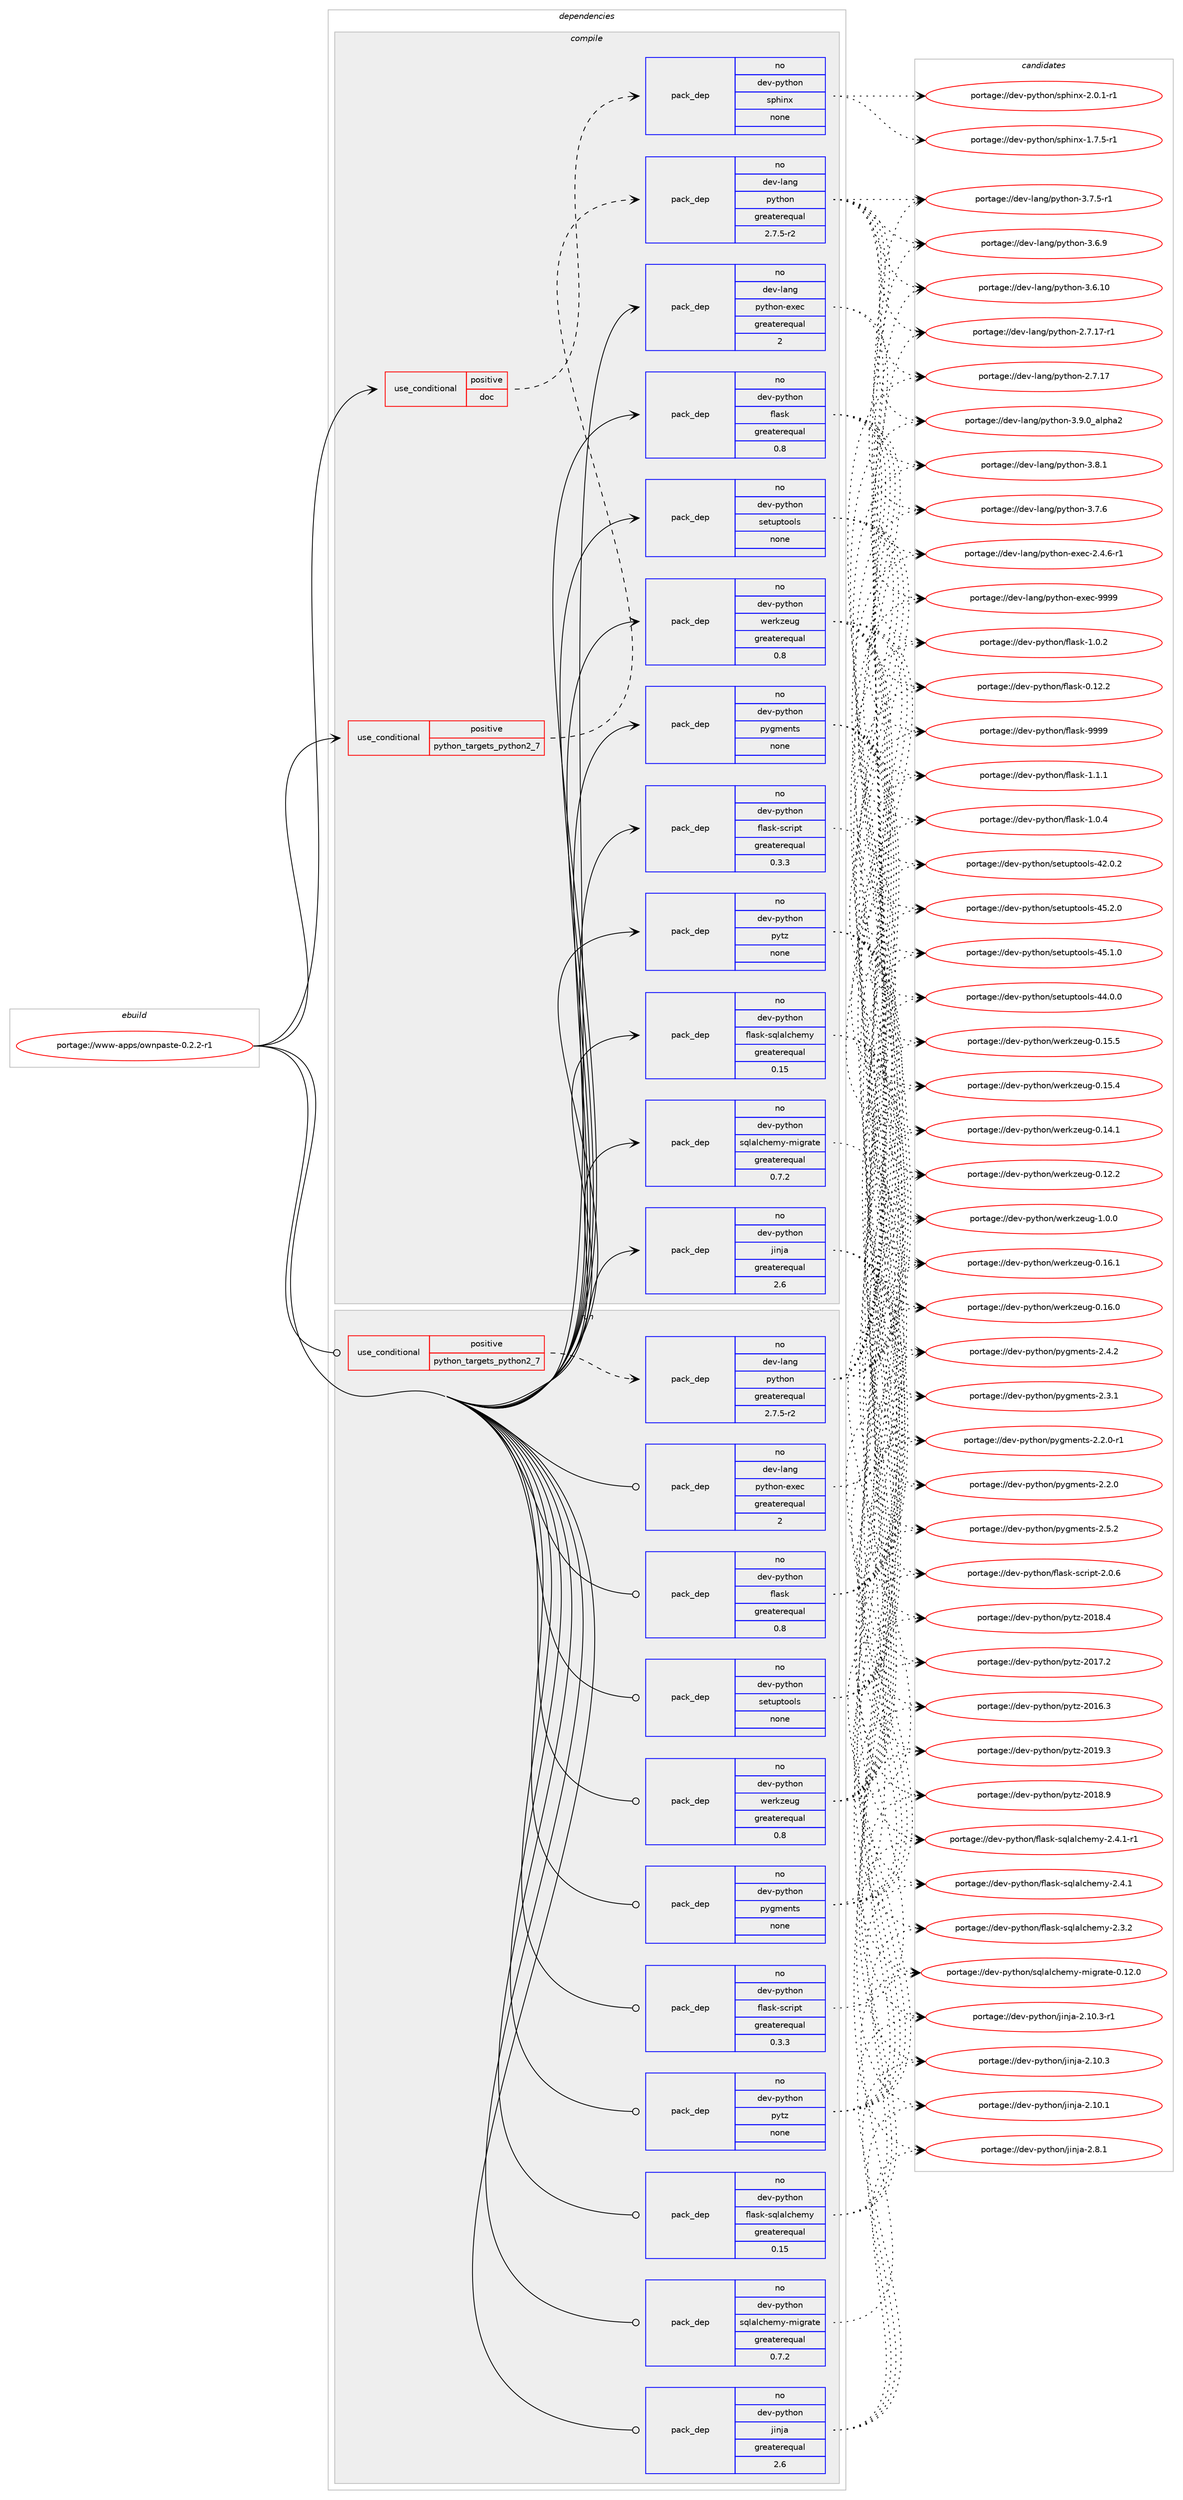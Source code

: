 digraph prolog {

# *************
# Graph options
# *************

newrank=true;
concentrate=true;
compound=true;
graph [rankdir=LR,fontname=Helvetica,fontsize=10,ranksep=1.5];#, ranksep=2.5, nodesep=0.2];
edge  [arrowhead=vee];
node  [fontname=Helvetica,fontsize=10];

# **********
# The ebuild
# **********

subgraph cluster_leftcol {
color=gray;
rank=same;
label=<<i>ebuild</i>>;
id [label="portage://www-apps/ownpaste-0.2.2-r1", color=red, width=4, href="../www-apps/ownpaste-0.2.2-r1.svg"];
}

# ****************
# The dependencies
# ****************

subgraph cluster_midcol {
color=gray;
label=<<i>dependencies</i>>;
subgraph cluster_compile {
fillcolor="#eeeeee";
style=filled;
label=<<i>compile</i>>;
subgraph cond5955 {
dependency33163 [label=<<TABLE BORDER="0" CELLBORDER="1" CELLSPACING="0" CELLPADDING="4"><TR><TD ROWSPAN="3" CELLPADDING="10">use_conditional</TD></TR><TR><TD>positive</TD></TR><TR><TD>doc</TD></TR></TABLE>>, shape=none, color=red];
subgraph pack26586 {
dependency33164 [label=<<TABLE BORDER="0" CELLBORDER="1" CELLSPACING="0" CELLPADDING="4" WIDTH="220"><TR><TD ROWSPAN="6" CELLPADDING="30">pack_dep</TD></TR><TR><TD WIDTH="110">no</TD></TR><TR><TD>dev-python</TD></TR><TR><TD>sphinx</TD></TR><TR><TD>none</TD></TR><TR><TD></TD></TR></TABLE>>, shape=none, color=blue];
}
dependency33163:e -> dependency33164:w [weight=20,style="dashed",arrowhead="vee"];
}
id:e -> dependency33163:w [weight=20,style="solid",arrowhead="vee"];
subgraph cond5956 {
dependency33165 [label=<<TABLE BORDER="0" CELLBORDER="1" CELLSPACING="0" CELLPADDING="4"><TR><TD ROWSPAN="3" CELLPADDING="10">use_conditional</TD></TR><TR><TD>positive</TD></TR><TR><TD>python_targets_python2_7</TD></TR></TABLE>>, shape=none, color=red];
subgraph pack26587 {
dependency33166 [label=<<TABLE BORDER="0" CELLBORDER="1" CELLSPACING="0" CELLPADDING="4" WIDTH="220"><TR><TD ROWSPAN="6" CELLPADDING="30">pack_dep</TD></TR><TR><TD WIDTH="110">no</TD></TR><TR><TD>dev-lang</TD></TR><TR><TD>python</TD></TR><TR><TD>greaterequal</TD></TR><TR><TD>2.7.5-r2</TD></TR></TABLE>>, shape=none, color=blue];
}
dependency33165:e -> dependency33166:w [weight=20,style="dashed",arrowhead="vee"];
}
id:e -> dependency33165:w [weight=20,style="solid",arrowhead="vee"];
subgraph pack26588 {
dependency33167 [label=<<TABLE BORDER="0" CELLBORDER="1" CELLSPACING="0" CELLPADDING="4" WIDTH="220"><TR><TD ROWSPAN="6" CELLPADDING="30">pack_dep</TD></TR><TR><TD WIDTH="110">no</TD></TR><TR><TD>dev-lang</TD></TR><TR><TD>python-exec</TD></TR><TR><TD>greaterequal</TD></TR><TR><TD>2</TD></TR></TABLE>>, shape=none, color=blue];
}
id:e -> dependency33167:w [weight=20,style="solid",arrowhead="vee"];
subgraph pack26589 {
dependency33168 [label=<<TABLE BORDER="0" CELLBORDER="1" CELLSPACING="0" CELLPADDING="4" WIDTH="220"><TR><TD ROWSPAN="6" CELLPADDING="30">pack_dep</TD></TR><TR><TD WIDTH="110">no</TD></TR><TR><TD>dev-python</TD></TR><TR><TD>flask</TD></TR><TR><TD>greaterequal</TD></TR><TR><TD>0.8</TD></TR></TABLE>>, shape=none, color=blue];
}
id:e -> dependency33168:w [weight=20,style="solid",arrowhead="vee"];
subgraph pack26590 {
dependency33169 [label=<<TABLE BORDER="0" CELLBORDER="1" CELLSPACING="0" CELLPADDING="4" WIDTH="220"><TR><TD ROWSPAN="6" CELLPADDING="30">pack_dep</TD></TR><TR><TD WIDTH="110">no</TD></TR><TR><TD>dev-python</TD></TR><TR><TD>flask-script</TD></TR><TR><TD>greaterequal</TD></TR><TR><TD>0.3.3</TD></TR></TABLE>>, shape=none, color=blue];
}
id:e -> dependency33169:w [weight=20,style="solid",arrowhead="vee"];
subgraph pack26591 {
dependency33170 [label=<<TABLE BORDER="0" CELLBORDER="1" CELLSPACING="0" CELLPADDING="4" WIDTH="220"><TR><TD ROWSPAN="6" CELLPADDING="30">pack_dep</TD></TR><TR><TD WIDTH="110">no</TD></TR><TR><TD>dev-python</TD></TR><TR><TD>flask-sqlalchemy</TD></TR><TR><TD>greaterequal</TD></TR><TR><TD>0.15</TD></TR></TABLE>>, shape=none, color=blue];
}
id:e -> dependency33170:w [weight=20,style="solid",arrowhead="vee"];
subgraph pack26592 {
dependency33171 [label=<<TABLE BORDER="0" CELLBORDER="1" CELLSPACING="0" CELLPADDING="4" WIDTH="220"><TR><TD ROWSPAN="6" CELLPADDING="30">pack_dep</TD></TR><TR><TD WIDTH="110">no</TD></TR><TR><TD>dev-python</TD></TR><TR><TD>jinja</TD></TR><TR><TD>greaterequal</TD></TR><TR><TD>2.6</TD></TR></TABLE>>, shape=none, color=blue];
}
id:e -> dependency33171:w [weight=20,style="solid",arrowhead="vee"];
subgraph pack26593 {
dependency33172 [label=<<TABLE BORDER="0" CELLBORDER="1" CELLSPACING="0" CELLPADDING="4" WIDTH="220"><TR><TD ROWSPAN="6" CELLPADDING="30">pack_dep</TD></TR><TR><TD WIDTH="110">no</TD></TR><TR><TD>dev-python</TD></TR><TR><TD>pygments</TD></TR><TR><TD>none</TD></TR><TR><TD></TD></TR></TABLE>>, shape=none, color=blue];
}
id:e -> dependency33172:w [weight=20,style="solid",arrowhead="vee"];
subgraph pack26594 {
dependency33173 [label=<<TABLE BORDER="0" CELLBORDER="1" CELLSPACING="0" CELLPADDING="4" WIDTH="220"><TR><TD ROWSPAN="6" CELLPADDING="30">pack_dep</TD></TR><TR><TD WIDTH="110">no</TD></TR><TR><TD>dev-python</TD></TR><TR><TD>pytz</TD></TR><TR><TD>none</TD></TR><TR><TD></TD></TR></TABLE>>, shape=none, color=blue];
}
id:e -> dependency33173:w [weight=20,style="solid",arrowhead="vee"];
subgraph pack26595 {
dependency33174 [label=<<TABLE BORDER="0" CELLBORDER="1" CELLSPACING="0" CELLPADDING="4" WIDTH="220"><TR><TD ROWSPAN="6" CELLPADDING="30">pack_dep</TD></TR><TR><TD WIDTH="110">no</TD></TR><TR><TD>dev-python</TD></TR><TR><TD>setuptools</TD></TR><TR><TD>none</TD></TR><TR><TD></TD></TR></TABLE>>, shape=none, color=blue];
}
id:e -> dependency33174:w [weight=20,style="solid",arrowhead="vee"];
subgraph pack26596 {
dependency33175 [label=<<TABLE BORDER="0" CELLBORDER="1" CELLSPACING="0" CELLPADDING="4" WIDTH="220"><TR><TD ROWSPAN="6" CELLPADDING="30">pack_dep</TD></TR><TR><TD WIDTH="110">no</TD></TR><TR><TD>dev-python</TD></TR><TR><TD>sqlalchemy-migrate</TD></TR><TR><TD>greaterequal</TD></TR><TR><TD>0.7.2</TD></TR></TABLE>>, shape=none, color=blue];
}
id:e -> dependency33175:w [weight=20,style="solid",arrowhead="vee"];
subgraph pack26597 {
dependency33176 [label=<<TABLE BORDER="0" CELLBORDER="1" CELLSPACING="0" CELLPADDING="4" WIDTH="220"><TR><TD ROWSPAN="6" CELLPADDING="30">pack_dep</TD></TR><TR><TD WIDTH="110">no</TD></TR><TR><TD>dev-python</TD></TR><TR><TD>werkzeug</TD></TR><TR><TD>greaterequal</TD></TR><TR><TD>0.8</TD></TR></TABLE>>, shape=none, color=blue];
}
id:e -> dependency33176:w [weight=20,style="solid",arrowhead="vee"];
}
subgraph cluster_compileandrun {
fillcolor="#eeeeee";
style=filled;
label=<<i>compile and run</i>>;
}
subgraph cluster_run {
fillcolor="#eeeeee";
style=filled;
label=<<i>run</i>>;
subgraph cond5957 {
dependency33177 [label=<<TABLE BORDER="0" CELLBORDER="1" CELLSPACING="0" CELLPADDING="4"><TR><TD ROWSPAN="3" CELLPADDING="10">use_conditional</TD></TR><TR><TD>positive</TD></TR><TR><TD>python_targets_python2_7</TD></TR></TABLE>>, shape=none, color=red];
subgraph pack26598 {
dependency33178 [label=<<TABLE BORDER="0" CELLBORDER="1" CELLSPACING="0" CELLPADDING="4" WIDTH="220"><TR><TD ROWSPAN="6" CELLPADDING="30">pack_dep</TD></TR><TR><TD WIDTH="110">no</TD></TR><TR><TD>dev-lang</TD></TR><TR><TD>python</TD></TR><TR><TD>greaterequal</TD></TR><TR><TD>2.7.5-r2</TD></TR></TABLE>>, shape=none, color=blue];
}
dependency33177:e -> dependency33178:w [weight=20,style="dashed",arrowhead="vee"];
}
id:e -> dependency33177:w [weight=20,style="solid",arrowhead="odot"];
subgraph pack26599 {
dependency33179 [label=<<TABLE BORDER="0" CELLBORDER="1" CELLSPACING="0" CELLPADDING="4" WIDTH="220"><TR><TD ROWSPAN="6" CELLPADDING="30">pack_dep</TD></TR><TR><TD WIDTH="110">no</TD></TR><TR><TD>dev-lang</TD></TR><TR><TD>python-exec</TD></TR><TR><TD>greaterequal</TD></TR><TR><TD>2</TD></TR></TABLE>>, shape=none, color=blue];
}
id:e -> dependency33179:w [weight=20,style="solid",arrowhead="odot"];
subgraph pack26600 {
dependency33180 [label=<<TABLE BORDER="0" CELLBORDER="1" CELLSPACING="0" CELLPADDING="4" WIDTH="220"><TR><TD ROWSPAN="6" CELLPADDING="30">pack_dep</TD></TR><TR><TD WIDTH="110">no</TD></TR><TR><TD>dev-python</TD></TR><TR><TD>flask</TD></TR><TR><TD>greaterequal</TD></TR><TR><TD>0.8</TD></TR></TABLE>>, shape=none, color=blue];
}
id:e -> dependency33180:w [weight=20,style="solid",arrowhead="odot"];
subgraph pack26601 {
dependency33181 [label=<<TABLE BORDER="0" CELLBORDER="1" CELLSPACING="0" CELLPADDING="4" WIDTH="220"><TR><TD ROWSPAN="6" CELLPADDING="30">pack_dep</TD></TR><TR><TD WIDTH="110">no</TD></TR><TR><TD>dev-python</TD></TR><TR><TD>flask-script</TD></TR><TR><TD>greaterequal</TD></TR><TR><TD>0.3.3</TD></TR></TABLE>>, shape=none, color=blue];
}
id:e -> dependency33181:w [weight=20,style="solid",arrowhead="odot"];
subgraph pack26602 {
dependency33182 [label=<<TABLE BORDER="0" CELLBORDER="1" CELLSPACING="0" CELLPADDING="4" WIDTH="220"><TR><TD ROWSPAN="6" CELLPADDING="30">pack_dep</TD></TR><TR><TD WIDTH="110">no</TD></TR><TR><TD>dev-python</TD></TR><TR><TD>flask-sqlalchemy</TD></TR><TR><TD>greaterequal</TD></TR><TR><TD>0.15</TD></TR></TABLE>>, shape=none, color=blue];
}
id:e -> dependency33182:w [weight=20,style="solid",arrowhead="odot"];
subgraph pack26603 {
dependency33183 [label=<<TABLE BORDER="0" CELLBORDER="1" CELLSPACING="0" CELLPADDING="4" WIDTH="220"><TR><TD ROWSPAN="6" CELLPADDING="30">pack_dep</TD></TR><TR><TD WIDTH="110">no</TD></TR><TR><TD>dev-python</TD></TR><TR><TD>jinja</TD></TR><TR><TD>greaterequal</TD></TR><TR><TD>2.6</TD></TR></TABLE>>, shape=none, color=blue];
}
id:e -> dependency33183:w [weight=20,style="solid",arrowhead="odot"];
subgraph pack26604 {
dependency33184 [label=<<TABLE BORDER="0" CELLBORDER="1" CELLSPACING="0" CELLPADDING="4" WIDTH="220"><TR><TD ROWSPAN="6" CELLPADDING="30">pack_dep</TD></TR><TR><TD WIDTH="110">no</TD></TR><TR><TD>dev-python</TD></TR><TR><TD>pygments</TD></TR><TR><TD>none</TD></TR><TR><TD></TD></TR></TABLE>>, shape=none, color=blue];
}
id:e -> dependency33184:w [weight=20,style="solid",arrowhead="odot"];
subgraph pack26605 {
dependency33185 [label=<<TABLE BORDER="0" CELLBORDER="1" CELLSPACING="0" CELLPADDING="4" WIDTH="220"><TR><TD ROWSPAN="6" CELLPADDING="30">pack_dep</TD></TR><TR><TD WIDTH="110">no</TD></TR><TR><TD>dev-python</TD></TR><TR><TD>pytz</TD></TR><TR><TD>none</TD></TR><TR><TD></TD></TR></TABLE>>, shape=none, color=blue];
}
id:e -> dependency33185:w [weight=20,style="solid",arrowhead="odot"];
subgraph pack26606 {
dependency33186 [label=<<TABLE BORDER="0" CELLBORDER="1" CELLSPACING="0" CELLPADDING="4" WIDTH="220"><TR><TD ROWSPAN="6" CELLPADDING="30">pack_dep</TD></TR><TR><TD WIDTH="110">no</TD></TR><TR><TD>dev-python</TD></TR><TR><TD>setuptools</TD></TR><TR><TD>none</TD></TR><TR><TD></TD></TR></TABLE>>, shape=none, color=blue];
}
id:e -> dependency33186:w [weight=20,style="solid",arrowhead="odot"];
subgraph pack26607 {
dependency33187 [label=<<TABLE BORDER="0" CELLBORDER="1" CELLSPACING="0" CELLPADDING="4" WIDTH="220"><TR><TD ROWSPAN="6" CELLPADDING="30">pack_dep</TD></TR><TR><TD WIDTH="110">no</TD></TR><TR><TD>dev-python</TD></TR><TR><TD>sqlalchemy-migrate</TD></TR><TR><TD>greaterequal</TD></TR><TR><TD>0.7.2</TD></TR></TABLE>>, shape=none, color=blue];
}
id:e -> dependency33187:w [weight=20,style="solid",arrowhead="odot"];
subgraph pack26608 {
dependency33188 [label=<<TABLE BORDER="0" CELLBORDER="1" CELLSPACING="0" CELLPADDING="4" WIDTH="220"><TR><TD ROWSPAN="6" CELLPADDING="30">pack_dep</TD></TR><TR><TD WIDTH="110">no</TD></TR><TR><TD>dev-python</TD></TR><TR><TD>werkzeug</TD></TR><TR><TD>greaterequal</TD></TR><TR><TD>0.8</TD></TR></TABLE>>, shape=none, color=blue];
}
id:e -> dependency33188:w [weight=20,style="solid",arrowhead="odot"];
}
}

# **************
# The candidates
# **************

subgraph cluster_choices {
rank=same;
color=gray;
label=<<i>candidates</i>>;

subgraph choice26586 {
color=black;
nodesep=1;
choice10010111845112121116104111110471151121041051101204550464846494511449 [label="portage://dev-python/sphinx-2.0.1-r1", color=red, width=4,href="../dev-python/sphinx-2.0.1-r1.svg"];
choice10010111845112121116104111110471151121041051101204549465546534511449 [label="portage://dev-python/sphinx-1.7.5-r1", color=red, width=4,href="../dev-python/sphinx-1.7.5-r1.svg"];
dependency33164:e -> choice10010111845112121116104111110471151121041051101204550464846494511449:w [style=dotted,weight="100"];
dependency33164:e -> choice10010111845112121116104111110471151121041051101204549465546534511449:w [style=dotted,weight="100"];
}
subgraph choice26587 {
color=black;
nodesep=1;
choice10010111845108971101034711212111610411111045514657464895971081121049750 [label="portage://dev-lang/python-3.9.0_alpha2", color=red, width=4,href="../dev-lang/python-3.9.0_alpha2.svg"];
choice100101118451089711010347112121116104111110455146564649 [label="portage://dev-lang/python-3.8.1", color=red, width=4,href="../dev-lang/python-3.8.1.svg"];
choice100101118451089711010347112121116104111110455146554654 [label="portage://dev-lang/python-3.7.6", color=red, width=4,href="../dev-lang/python-3.7.6.svg"];
choice1001011184510897110103471121211161041111104551465546534511449 [label="portage://dev-lang/python-3.7.5-r1", color=red, width=4,href="../dev-lang/python-3.7.5-r1.svg"];
choice100101118451089711010347112121116104111110455146544657 [label="portage://dev-lang/python-3.6.9", color=red, width=4,href="../dev-lang/python-3.6.9.svg"];
choice10010111845108971101034711212111610411111045514654464948 [label="portage://dev-lang/python-3.6.10", color=red, width=4,href="../dev-lang/python-3.6.10.svg"];
choice100101118451089711010347112121116104111110455046554649554511449 [label="portage://dev-lang/python-2.7.17-r1", color=red, width=4,href="../dev-lang/python-2.7.17-r1.svg"];
choice10010111845108971101034711212111610411111045504655464955 [label="portage://dev-lang/python-2.7.17", color=red, width=4,href="../dev-lang/python-2.7.17.svg"];
dependency33166:e -> choice10010111845108971101034711212111610411111045514657464895971081121049750:w [style=dotted,weight="100"];
dependency33166:e -> choice100101118451089711010347112121116104111110455146564649:w [style=dotted,weight="100"];
dependency33166:e -> choice100101118451089711010347112121116104111110455146554654:w [style=dotted,weight="100"];
dependency33166:e -> choice1001011184510897110103471121211161041111104551465546534511449:w [style=dotted,weight="100"];
dependency33166:e -> choice100101118451089711010347112121116104111110455146544657:w [style=dotted,weight="100"];
dependency33166:e -> choice10010111845108971101034711212111610411111045514654464948:w [style=dotted,weight="100"];
dependency33166:e -> choice100101118451089711010347112121116104111110455046554649554511449:w [style=dotted,weight="100"];
dependency33166:e -> choice10010111845108971101034711212111610411111045504655464955:w [style=dotted,weight="100"];
}
subgraph choice26588 {
color=black;
nodesep=1;
choice10010111845108971101034711212111610411111045101120101994557575757 [label="portage://dev-lang/python-exec-9999", color=red, width=4,href="../dev-lang/python-exec-9999.svg"];
choice10010111845108971101034711212111610411111045101120101994550465246544511449 [label="portage://dev-lang/python-exec-2.4.6-r1", color=red, width=4,href="../dev-lang/python-exec-2.4.6-r1.svg"];
dependency33167:e -> choice10010111845108971101034711212111610411111045101120101994557575757:w [style=dotted,weight="100"];
dependency33167:e -> choice10010111845108971101034711212111610411111045101120101994550465246544511449:w [style=dotted,weight="100"];
}
subgraph choice26589 {
color=black;
nodesep=1;
choice1001011184511212111610411111047102108971151074557575757 [label="portage://dev-python/flask-9999", color=red, width=4,href="../dev-python/flask-9999.svg"];
choice100101118451121211161041111104710210897115107454946494649 [label="portage://dev-python/flask-1.1.1", color=red, width=4,href="../dev-python/flask-1.1.1.svg"];
choice100101118451121211161041111104710210897115107454946484652 [label="portage://dev-python/flask-1.0.4", color=red, width=4,href="../dev-python/flask-1.0.4.svg"];
choice100101118451121211161041111104710210897115107454946484650 [label="portage://dev-python/flask-1.0.2", color=red, width=4,href="../dev-python/flask-1.0.2.svg"];
choice10010111845112121116104111110471021089711510745484649504650 [label="portage://dev-python/flask-0.12.2", color=red, width=4,href="../dev-python/flask-0.12.2.svg"];
dependency33168:e -> choice1001011184511212111610411111047102108971151074557575757:w [style=dotted,weight="100"];
dependency33168:e -> choice100101118451121211161041111104710210897115107454946494649:w [style=dotted,weight="100"];
dependency33168:e -> choice100101118451121211161041111104710210897115107454946484652:w [style=dotted,weight="100"];
dependency33168:e -> choice100101118451121211161041111104710210897115107454946484650:w [style=dotted,weight="100"];
dependency33168:e -> choice10010111845112121116104111110471021089711510745484649504650:w [style=dotted,weight="100"];
}
subgraph choice26590 {
color=black;
nodesep=1;
choice1001011184511212111610411111047102108971151074511599114105112116455046484654 [label="portage://dev-python/flask-script-2.0.6", color=red, width=4,href="../dev-python/flask-script-2.0.6.svg"];
dependency33169:e -> choice1001011184511212111610411111047102108971151074511599114105112116455046484654:w [style=dotted,weight="100"];
}
subgraph choice26591 {
color=black;
nodesep=1;
choice1001011184511212111610411111047102108971151074511511310897108991041011091214550465246494511449 [label="portage://dev-python/flask-sqlalchemy-2.4.1-r1", color=red, width=4,href="../dev-python/flask-sqlalchemy-2.4.1-r1.svg"];
choice100101118451121211161041111104710210897115107451151131089710899104101109121455046524649 [label="portage://dev-python/flask-sqlalchemy-2.4.1", color=red, width=4,href="../dev-python/flask-sqlalchemy-2.4.1.svg"];
choice100101118451121211161041111104710210897115107451151131089710899104101109121455046514650 [label="portage://dev-python/flask-sqlalchemy-2.3.2", color=red, width=4,href="../dev-python/flask-sqlalchemy-2.3.2.svg"];
dependency33170:e -> choice1001011184511212111610411111047102108971151074511511310897108991041011091214550465246494511449:w [style=dotted,weight="100"];
dependency33170:e -> choice100101118451121211161041111104710210897115107451151131089710899104101109121455046524649:w [style=dotted,weight="100"];
dependency33170:e -> choice100101118451121211161041111104710210897115107451151131089710899104101109121455046514650:w [style=dotted,weight="100"];
}
subgraph choice26592 {
color=black;
nodesep=1;
choice100101118451121211161041111104710610511010697455046564649 [label="portage://dev-python/jinja-2.8.1", color=red, width=4,href="../dev-python/jinja-2.8.1.svg"];
choice100101118451121211161041111104710610511010697455046494846514511449 [label="portage://dev-python/jinja-2.10.3-r1", color=red, width=4,href="../dev-python/jinja-2.10.3-r1.svg"];
choice10010111845112121116104111110471061051101069745504649484651 [label="portage://dev-python/jinja-2.10.3", color=red, width=4,href="../dev-python/jinja-2.10.3.svg"];
choice10010111845112121116104111110471061051101069745504649484649 [label="portage://dev-python/jinja-2.10.1", color=red, width=4,href="../dev-python/jinja-2.10.1.svg"];
dependency33171:e -> choice100101118451121211161041111104710610511010697455046564649:w [style=dotted,weight="100"];
dependency33171:e -> choice100101118451121211161041111104710610511010697455046494846514511449:w [style=dotted,weight="100"];
dependency33171:e -> choice10010111845112121116104111110471061051101069745504649484651:w [style=dotted,weight="100"];
dependency33171:e -> choice10010111845112121116104111110471061051101069745504649484649:w [style=dotted,weight="100"];
}
subgraph choice26593 {
color=black;
nodesep=1;
choice1001011184511212111610411111047112121103109101110116115455046534650 [label="portage://dev-python/pygments-2.5.2", color=red, width=4,href="../dev-python/pygments-2.5.2.svg"];
choice1001011184511212111610411111047112121103109101110116115455046524650 [label="portage://dev-python/pygments-2.4.2", color=red, width=4,href="../dev-python/pygments-2.4.2.svg"];
choice1001011184511212111610411111047112121103109101110116115455046514649 [label="portage://dev-python/pygments-2.3.1", color=red, width=4,href="../dev-python/pygments-2.3.1.svg"];
choice10010111845112121116104111110471121211031091011101161154550465046484511449 [label="portage://dev-python/pygments-2.2.0-r1", color=red, width=4,href="../dev-python/pygments-2.2.0-r1.svg"];
choice1001011184511212111610411111047112121103109101110116115455046504648 [label="portage://dev-python/pygments-2.2.0", color=red, width=4,href="../dev-python/pygments-2.2.0.svg"];
dependency33172:e -> choice1001011184511212111610411111047112121103109101110116115455046534650:w [style=dotted,weight="100"];
dependency33172:e -> choice1001011184511212111610411111047112121103109101110116115455046524650:w [style=dotted,weight="100"];
dependency33172:e -> choice1001011184511212111610411111047112121103109101110116115455046514649:w [style=dotted,weight="100"];
dependency33172:e -> choice10010111845112121116104111110471121211031091011101161154550465046484511449:w [style=dotted,weight="100"];
dependency33172:e -> choice1001011184511212111610411111047112121103109101110116115455046504648:w [style=dotted,weight="100"];
}
subgraph choice26594 {
color=black;
nodesep=1;
choice100101118451121211161041111104711212111612245504849574651 [label="portage://dev-python/pytz-2019.3", color=red, width=4,href="../dev-python/pytz-2019.3.svg"];
choice100101118451121211161041111104711212111612245504849564657 [label="portage://dev-python/pytz-2018.9", color=red, width=4,href="../dev-python/pytz-2018.9.svg"];
choice100101118451121211161041111104711212111612245504849564652 [label="portage://dev-python/pytz-2018.4", color=red, width=4,href="../dev-python/pytz-2018.4.svg"];
choice100101118451121211161041111104711212111612245504849554650 [label="portage://dev-python/pytz-2017.2", color=red, width=4,href="../dev-python/pytz-2017.2.svg"];
choice100101118451121211161041111104711212111612245504849544651 [label="portage://dev-python/pytz-2016.3", color=red, width=4,href="../dev-python/pytz-2016.3.svg"];
dependency33173:e -> choice100101118451121211161041111104711212111612245504849574651:w [style=dotted,weight="100"];
dependency33173:e -> choice100101118451121211161041111104711212111612245504849564657:w [style=dotted,weight="100"];
dependency33173:e -> choice100101118451121211161041111104711212111612245504849564652:w [style=dotted,weight="100"];
dependency33173:e -> choice100101118451121211161041111104711212111612245504849554650:w [style=dotted,weight="100"];
dependency33173:e -> choice100101118451121211161041111104711212111612245504849544651:w [style=dotted,weight="100"];
}
subgraph choice26595 {
color=black;
nodesep=1;
choice100101118451121211161041111104711510111611711211611111110811545525346504648 [label="portage://dev-python/setuptools-45.2.0", color=red, width=4,href="../dev-python/setuptools-45.2.0.svg"];
choice100101118451121211161041111104711510111611711211611111110811545525346494648 [label="portage://dev-python/setuptools-45.1.0", color=red, width=4,href="../dev-python/setuptools-45.1.0.svg"];
choice100101118451121211161041111104711510111611711211611111110811545525246484648 [label="portage://dev-python/setuptools-44.0.0", color=red, width=4,href="../dev-python/setuptools-44.0.0.svg"];
choice100101118451121211161041111104711510111611711211611111110811545525046484650 [label="portage://dev-python/setuptools-42.0.2", color=red, width=4,href="../dev-python/setuptools-42.0.2.svg"];
dependency33174:e -> choice100101118451121211161041111104711510111611711211611111110811545525346504648:w [style=dotted,weight="100"];
dependency33174:e -> choice100101118451121211161041111104711510111611711211611111110811545525346494648:w [style=dotted,weight="100"];
dependency33174:e -> choice100101118451121211161041111104711510111611711211611111110811545525246484648:w [style=dotted,weight="100"];
dependency33174:e -> choice100101118451121211161041111104711510111611711211611111110811545525046484650:w [style=dotted,weight="100"];
}
subgraph choice26596 {
color=black;
nodesep=1;
choice10010111845112121116104111110471151131089710899104101109121451091051031149711610145484649504648 [label="portage://dev-python/sqlalchemy-migrate-0.12.0", color=red, width=4,href="../dev-python/sqlalchemy-migrate-0.12.0.svg"];
dependency33175:e -> choice10010111845112121116104111110471151131089710899104101109121451091051031149711610145484649504648:w [style=dotted,weight="100"];
}
subgraph choice26597 {
color=black;
nodesep=1;
choice1001011184511212111610411111047119101114107122101117103454946484648 [label="portage://dev-python/werkzeug-1.0.0", color=red, width=4,href="../dev-python/werkzeug-1.0.0.svg"];
choice100101118451121211161041111104711910111410712210111710345484649544649 [label="portage://dev-python/werkzeug-0.16.1", color=red, width=4,href="../dev-python/werkzeug-0.16.1.svg"];
choice100101118451121211161041111104711910111410712210111710345484649544648 [label="portage://dev-python/werkzeug-0.16.0", color=red, width=4,href="../dev-python/werkzeug-0.16.0.svg"];
choice100101118451121211161041111104711910111410712210111710345484649534653 [label="portage://dev-python/werkzeug-0.15.5", color=red, width=4,href="../dev-python/werkzeug-0.15.5.svg"];
choice100101118451121211161041111104711910111410712210111710345484649534652 [label="portage://dev-python/werkzeug-0.15.4", color=red, width=4,href="../dev-python/werkzeug-0.15.4.svg"];
choice100101118451121211161041111104711910111410712210111710345484649524649 [label="portage://dev-python/werkzeug-0.14.1", color=red, width=4,href="../dev-python/werkzeug-0.14.1.svg"];
choice100101118451121211161041111104711910111410712210111710345484649504650 [label="portage://dev-python/werkzeug-0.12.2", color=red, width=4,href="../dev-python/werkzeug-0.12.2.svg"];
dependency33176:e -> choice1001011184511212111610411111047119101114107122101117103454946484648:w [style=dotted,weight="100"];
dependency33176:e -> choice100101118451121211161041111104711910111410712210111710345484649544649:w [style=dotted,weight="100"];
dependency33176:e -> choice100101118451121211161041111104711910111410712210111710345484649544648:w [style=dotted,weight="100"];
dependency33176:e -> choice100101118451121211161041111104711910111410712210111710345484649534653:w [style=dotted,weight="100"];
dependency33176:e -> choice100101118451121211161041111104711910111410712210111710345484649534652:w [style=dotted,weight="100"];
dependency33176:e -> choice100101118451121211161041111104711910111410712210111710345484649524649:w [style=dotted,weight="100"];
dependency33176:e -> choice100101118451121211161041111104711910111410712210111710345484649504650:w [style=dotted,weight="100"];
}
subgraph choice26598 {
color=black;
nodesep=1;
choice10010111845108971101034711212111610411111045514657464895971081121049750 [label="portage://dev-lang/python-3.9.0_alpha2", color=red, width=4,href="../dev-lang/python-3.9.0_alpha2.svg"];
choice100101118451089711010347112121116104111110455146564649 [label="portage://dev-lang/python-3.8.1", color=red, width=4,href="../dev-lang/python-3.8.1.svg"];
choice100101118451089711010347112121116104111110455146554654 [label="portage://dev-lang/python-3.7.6", color=red, width=4,href="../dev-lang/python-3.7.6.svg"];
choice1001011184510897110103471121211161041111104551465546534511449 [label="portage://dev-lang/python-3.7.5-r1", color=red, width=4,href="../dev-lang/python-3.7.5-r1.svg"];
choice100101118451089711010347112121116104111110455146544657 [label="portage://dev-lang/python-3.6.9", color=red, width=4,href="../dev-lang/python-3.6.9.svg"];
choice10010111845108971101034711212111610411111045514654464948 [label="portage://dev-lang/python-3.6.10", color=red, width=4,href="../dev-lang/python-3.6.10.svg"];
choice100101118451089711010347112121116104111110455046554649554511449 [label="portage://dev-lang/python-2.7.17-r1", color=red, width=4,href="../dev-lang/python-2.7.17-r1.svg"];
choice10010111845108971101034711212111610411111045504655464955 [label="portage://dev-lang/python-2.7.17", color=red, width=4,href="../dev-lang/python-2.7.17.svg"];
dependency33178:e -> choice10010111845108971101034711212111610411111045514657464895971081121049750:w [style=dotted,weight="100"];
dependency33178:e -> choice100101118451089711010347112121116104111110455146564649:w [style=dotted,weight="100"];
dependency33178:e -> choice100101118451089711010347112121116104111110455146554654:w [style=dotted,weight="100"];
dependency33178:e -> choice1001011184510897110103471121211161041111104551465546534511449:w [style=dotted,weight="100"];
dependency33178:e -> choice100101118451089711010347112121116104111110455146544657:w [style=dotted,weight="100"];
dependency33178:e -> choice10010111845108971101034711212111610411111045514654464948:w [style=dotted,weight="100"];
dependency33178:e -> choice100101118451089711010347112121116104111110455046554649554511449:w [style=dotted,weight="100"];
dependency33178:e -> choice10010111845108971101034711212111610411111045504655464955:w [style=dotted,weight="100"];
}
subgraph choice26599 {
color=black;
nodesep=1;
choice10010111845108971101034711212111610411111045101120101994557575757 [label="portage://dev-lang/python-exec-9999", color=red, width=4,href="../dev-lang/python-exec-9999.svg"];
choice10010111845108971101034711212111610411111045101120101994550465246544511449 [label="portage://dev-lang/python-exec-2.4.6-r1", color=red, width=4,href="../dev-lang/python-exec-2.4.6-r1.svg"];
dependency33179:e -> choice10010111845108971101034711212111610411111045101120101994557575757:w [style=dotted,weight="100"];
dependency33179:e -> choice10010111845108971101034711212111610411111045101120101994550465246544511449:w [style=dotted,weight="100"];
}
subgraph choice26600 {
color=black;
nodesep=1;
choice1001011184511212111610411111047102108971151074557575757 [label="portage://dev-python/flask-9999", color=red, width=4,href="../dev-python/flask-9999.svg"];
choice100101118451121211161041111104710210897115107454946494649 [label="portage://dev-python/flask-1.1.1", color=red, width=4,href="../dev-python/flask-1.1.1.svg"];
choice100101118451121211161041111104710210897115107454946484652 [label="portage://dev-python/flask-1.0.4", color=red, width=4,href="../dev-python/flask-1.0.4.svg"];
choice100101118451121211161041111104710210897115107454946484650 [label="portage://dev-python/flask-1.0.2", color=red, width=4,href="../dev-python/flask-1.0.2.svg"];
choice10010111845112121116104111110471021089711510745484649504650 [label="portage://dev-python/flask-0.12.2", color=red, width=4,href="../dev-python/flask-0.12.2.svg"];
dependency33180:e -> choice1001011184511212111610411111047102108971151074557575757:w [style=dotted,weight="100"];
dependency33180:e -> choice100101118451121211161041111104710210897115107454946494649:w [style=dotted,weight="100"];
dependency33180:e -> choice100101118451121211161041111104710210897115107454946484652:w [style=dotted,weight="100"];
dependency33180:e -> choice100101118451121211161041111104710210897115107454946484650:w [style=dotted,weight="100"];
dependency33180:e -> choice10010111845112121116104111110471021089711510745484649504650:w [style=dotted,weight="100"];
}
subgraph choice26601 {
color=black;
nodesep=1;
choice1001011184511212111610411111047102108971151074511599114105112116455046484654 [label="portage://dev-python/flask-script-2.0.6", color=red, width=4,href="../dev-python/flask-script-2.0.6.svg"];
dependency33181:e -> choice1001011184511212111610411111047102108971151074511599114105112116455046484654:w [style=dotted,weight="100"];
}
subgraph choice26602 {
color=black;
nodesep=1;
choice1001011184511212111610411111047102108971151074511511310897108991041011091214550465246494511449 [label="portage://dev-python/flask-sqlalchemy-2.4.1-r1", color=red, width=4,href="../dev-python/flask-sqlalchemy-2.4.1-r1.svg"];
choice100101118451121211161041111104710210897115107451151131089710899104101109121455046524649 [label="portage://dev-python/flask-sqlalchemy-2.4.1", color=red, width=4,href="../dev-python/flask-sqlalchemy-2.4.1.svg"];
choice100101118451121211161041111104710210897115107451151131089710899104101109121455046514650 [label="portage://dev-python/flask-sqlalchemy-2.3.2", color=red, width=4,href="../dev-python/flask-sqlalchemy-2.3.2.svg"];
dependency33182:e -> choice1001011184511212111610411111047102108971151074511511310897108991041011091214550465246494511449:w [style=dotted,weight="100"];
dependency33182:e -> choice100101118451121211161041111104710210897115107451151131089710899104101109121455046524649:w [style=dotted,weight="100"];
dependency33182:e -> choice100101118451121211161041111104710210897115107451151131089710899104101109121455046514650:w [style=dotted,weight="100"];
}
subgraph choice26603 {
color=black;
nodesep=1;
choice100101118451121211161041111104710610511010697455046564649 [label="portage://dev-python/jinja-2.8.1", color=red, width=4,href="../dev-python/jinja-2.8.1.svg"];
choice100101118451121211161041111104710610511010697455046494846514511449 [label="portage://dev-python/jinja-2.10.3-r1", color=red, width=4,href="../dev-python/jinja-2.10.3-r1.svg"];
choice10010111845112121116104111110471061051101069745504649484651 [label="portage://dev-python/jinja-2.10.3", color=red, width=4,href="../dev-python/jinja-2.10.3.svg"];
choice10010111845112121116104111110471061051101069745504649484649 [label="portage://dev-python/jinja-2.10.1", color=red, width=4,href="../dev-python/jinja-2.10.1.svg"];
dependency33183:e -> choice100101118451121211161041111104710610511010697455046564649:w [style=dotted,weight="100"];
dependency33183:e -> choice100101118451121211161041111104710610511010697455046494846514511449:w [style=dotted,weight="100"];
dependency33183:e -> choice10010111845112121116104111110471061051101069745504649484651:w [style=dotted,weight="100"];
dependency33183:e -> choice10010111845112121116104111110471061051101069745504649484649:w [style=dotted,weight="100"];
}
subgraph choice26604 {
color=black;
nodesep=1;
choice1001011184511212111610411111047112121103109101110116115455046534650 [label="portage://dev-python/pygments-2.5.2", color=red, width=4,href="../dev-python/pygments-2.5.2.svg"];
choice1001011184511212111610411111047112121103109101110116115455046524650 [label="portage://dev-python/pygments-2.4.2", color=red, width=4,href="../dev-python/pygments-2.4.2.svg"];
choice1001011184511212111610411111047112121103109101110116115455046514649 [label="portage://dev-python/pygments-2.3.1", color=red, width=4,href="../dev-python/pygments-2.3.1.svg"];
choice10010111845112121116104111110471121211031091011101161154550465046484511449 [label="portage://dev-python/pygments-2.2.0-r1", color=red, width=4,href="../dev-python/pygments-2.2.0-r1.svg"];
choice1001011184511212111610411111047112121103109101110116115455046504648 [label="portage://dev-python/pygments-2.2.0", color=red, width=4,href="../dev-python/pygments-2.2.0.svg"];
dependency33184:e -> choice1001011184511212111610411111047112121103109101110116115455046534650:w [style=dotted,weight="100"];
dependency33184:e -> choice1001011184511212111610411111047112121103109101110116115455046524650:w [style=dotted,weight="100"];
dependency33184:e -> choice1001011184511212111610411111047112121103109101110116115455046514649:w [style=dotted,weight="100"];
dependency33184:e -> choice10010111845112121116104111110471121211031091011101161154550465046484511449:w [style=dotted,weight="100"];
dependency33184:e -> choice1001011184511212111610411111047112121103109101110116115455046504648:w [style=dotted,weight="100"];
}
subgraph choice26605 {
color=black;
nodesep=1;
choice100101118451121211161041111104711212111612245504849574651 [label="portage://dev-python/pytz-2019.3", color=red, width=4,href="../dev-python/pytz-2019.3.svg"];
choice100101118451121211161041111104711212111612245504849564657 [label="portage://dev-python/pytz-2018.9", color=red, width=4,href="../dev-python/pytz-2018.9.svg"];
choice100101118451121211161041111104711212111612245504849564652 [label="portage://dev-python/pytz-2018.4", color=red, width=4,href="../dev-python/pytz-2018.4.svg"];
choice100101118451121211161041111104711212111612245504849554650 [label="portage://dev-python/pytz-2017.2", color=red, width=4,href="../dev-python/pytz-2017.2.svg"];
choice100101118451121211161041111104711212111612245504849544651 [label="portage://dev-python/pytz-2016.3", color=red, width=4,href="../dev-python/pytz-2016.3.svg"];
dependency33185:e -> choice100101118451121211161041111104711212111612245504849574651:w [style=dotted,weight="100"];
dependency33185:e -> choice100101118451121211161041111104711212111612245504849564657:w [style=dotted,weight="100"];
dependency33185:e -> choice100101118451121211161041111104711212111612245504849564652:w [style=dotted,weight="100"];
dependency33185:e -> choice100101118451121211161041111104711212111612245504849554650:w [style=dotted,weight="100"];
dependency33185:e -> choice100101118451121211161041111104711212111612245504849544651:w [style=dotted,weight="100"];
}
subgraph choice26606 {
color=black;
nodesep=1;
choice100101118451121211161041111104711510111611711211611111110811545525346504648 [label="portage://dev-python/setuptools-45.2.0", color=red, width=4,href="../dev-python/setuptools-45.2.0.svg"];
choice100101118451121211161041111104711510111611711211611111110811545525346494648 [label="portage://dev-python/setuptools-45.1.0", color=red, width=4,href="../dev-python/setuptools-45.1.0.svg"];
choice100101118451121211161041111104711510111611711211611111110811545525246484648 [label="portage://dev-python/setuptools-44.0.0", color=red, width=4,href="../dev-python/setuptools-44.0.0.svg"];
choice100101118451121211161041111104711510111611711211611111110811545525046484650 [label="portage://dev-python/setuptools-42.0.2", color=red, width=4,href="../dev-python/setuptools-42.0.2.svg"];
dependency33186:e -> choice100101118451121211161041111104711510111611711211611111110811545525346504648:w [style=dotted,weight="100"];
dependency33186:e -> choice100101118451121211161041111104711510111611711211611111110811545525346494648:w [style=dotted,weight="100"];
dependency33186:e -> choice100101118451121211161041111104711510111611711211611111110811545525246484648:w [style=dotted,weight="100"];
dependency33186:e -> choice100101118451121211161041111104711510111611711211611111110811545525046484650:w [style=dotted,weight="100"];
}
subgraph choice26607 {
color=black;
nodesep=1;
choice10010111845112121116104111110471151131089710899104101109121451091051031149711610145484649504648 [label="portage://dev-python/sqlalchemy-migrate-0.12.0", color=red, width=4,href="../dev-python/sqlalchemy-migrate-0.12.0.svg"];
dependency33187:e -> choice10010111845112121116104111110471151131089710899104101109121451091051031149711610145484649504648:w [style=dotted,weight="100"];
}
subgraph choice26608 {
color=black;
nodesep=1;
choice1001011184511212111610411111047119101114107122101117103454946484648 [label="portage://dev-python/werkzeug-1.0.0", color=red, width=4,href="../dev-python/werkzeug-1.0.0.svg"];
choice100101118451121211161041111104711910111410712210111710345484649544649 [label="portage://dev-python/werkzeug-0.16.1", color=red, width=4,href="../dev-python/werkzeug-0.16.1.svg"];
choice100101118451121211161041111104711910111410712210111710345484649544648 [label="portage://dev-python/werkzeug-0.16.0", color=red, width=4,href="../dev-python/werkzeug-0.16.0.svg"];
choice100101118451121211161041111104711910111410712210111710345484649534653 [label="portage://dev-python/werkzeug-0.15.5", color=red, width=4,href="../dev-python/werkzeug-0.15.5.svg"];
choice100101118451121211161041111104711910111410712210111710345484649534652 [label="portage://dev-python/werkzeug-0.15.4", color=red, width=4,href="../dev-python/werkzeug-0.15.4.svg"];
choice100101118451121211161041111104711910111410712210111710345484649524649 [label="portage://dev-python/werkzeug-0.14.1", color=red, width=4,href="../dev-python/werkzeug-0.14.1.svg"];
choice100101118451121211161041111104711910111410712210111710345484649504650 [label="portage://dev-python/werkzeug-0.12.2", color=red, width=4,href="../dev-python/werkzeug-0.12.2.svg"];
dependency33188:e -> choice1001011184511212111610411111047119101114107122101117103454946484648:w [style=dotted,weight="100"];
dependency33188:e -> choice100101118451121211161041111104711910111410712210111710345484649544649:w [style=dotted,weight="100"];
dependency33188:e -> choice100101118451121211161041111104711910111410712210111710345484649544648:w [style=dotted,weight="100"];
dependency33188:e -> choice100101118451121211161041111104711910111410712210111710345484649534653:w [style=dotted,weight="100"];
dependency33188:e -> choice100101118451121211161041111104711910111410712210111710345484649534652:w [style=dotted,weight="100"];
dependency33188:e -> choice100101118451121211161041111104711910111410712210111710345484649524649:w [style=dotted,weight="100"];
dependency33188:e -> choice100101118451121211161041111104711910111410712210111710345484649504650:w [style=dotted,weight="100"];
}
}

}

